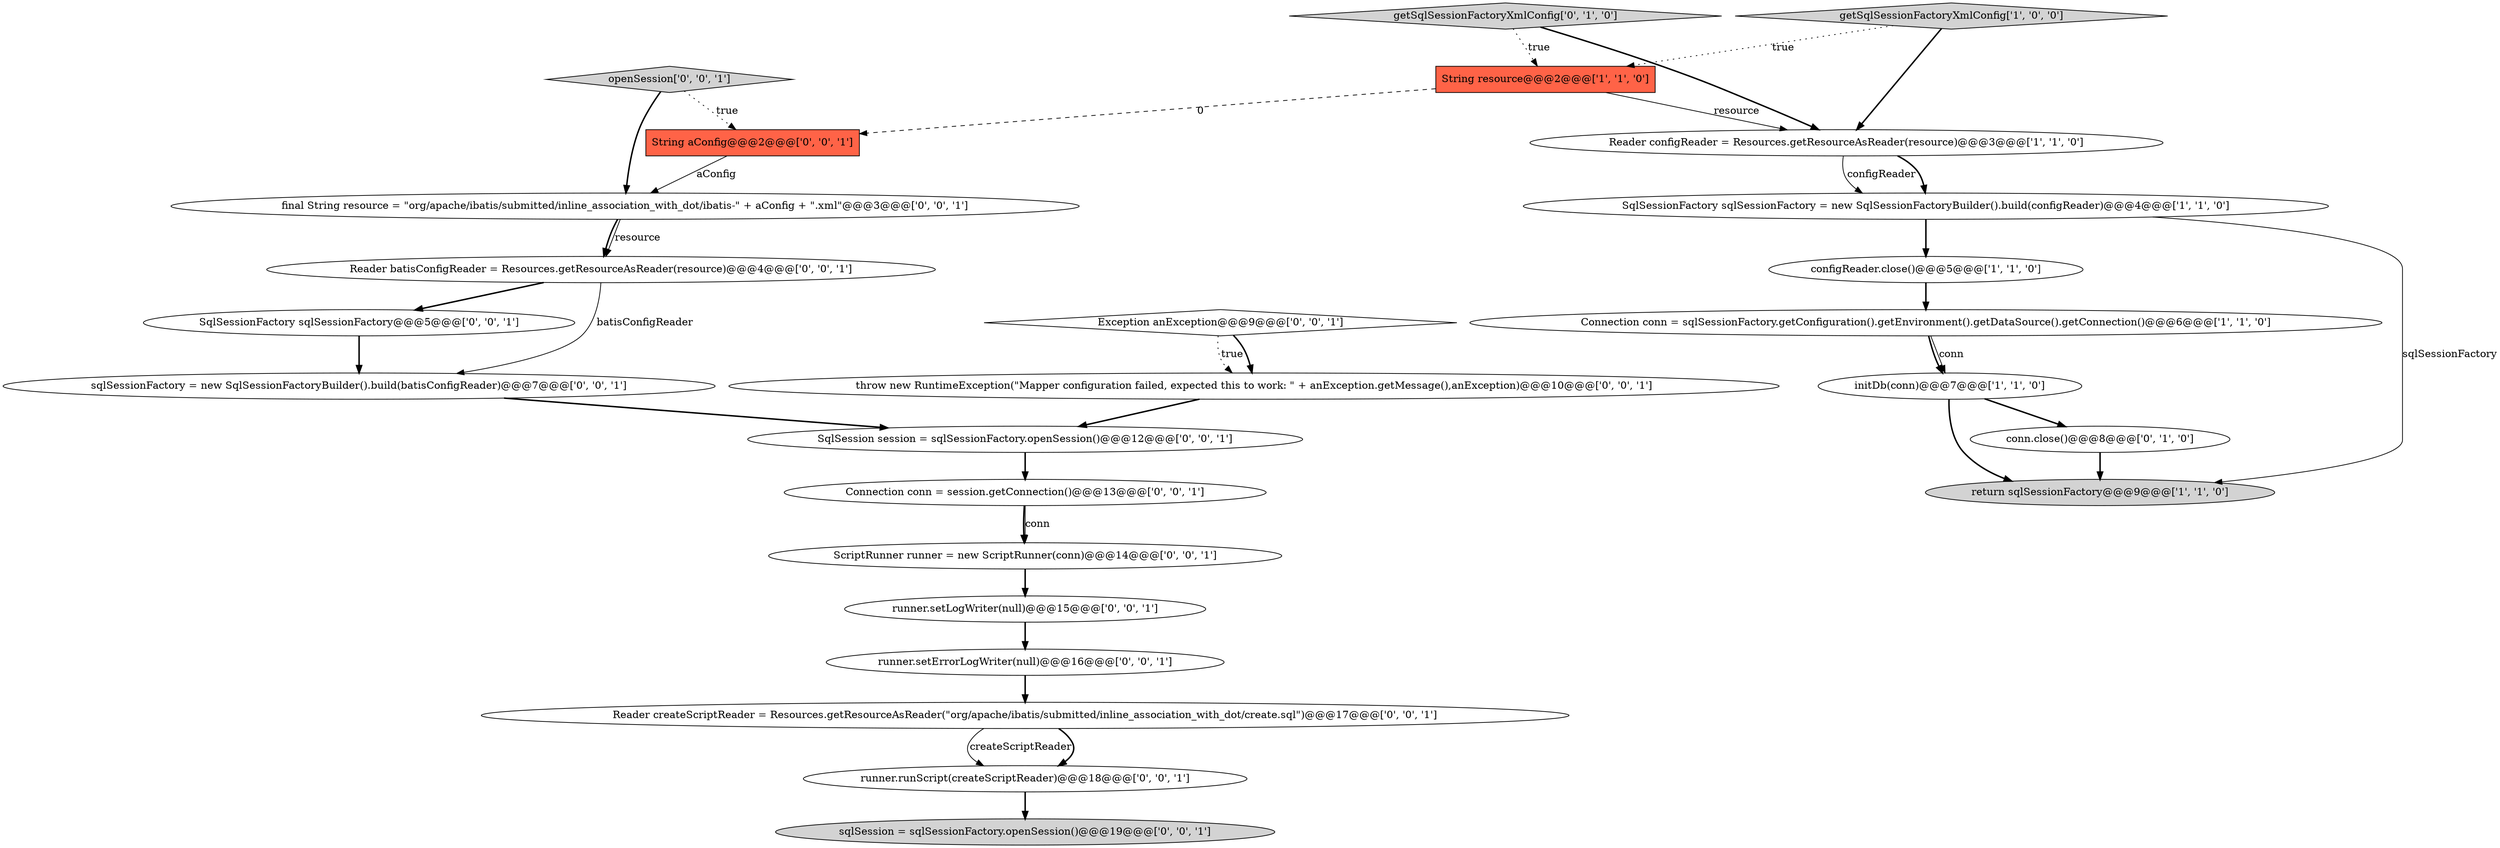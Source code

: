 digraph {
9 [style = filled, label = "getSqlSessionFactoryXmlConfig['0', '1', '0']", fillcolor = lightgray, shape = diamond image = "AAA0AAABBB2BBB"];
12 [style = filled, label = "openSession['0', '0', '1']", fillcolor = lightgray, shape = diamond image = "AAA0AAABBB3BBB"];
19 [style = filled, label = "String aConfig@@@2@@@['0', '0', '1']", fillcolor = tomato, shape = box image = "AAA0AAABBB3BBB"];
11 [style = filled, label = "Reader batisConfigReader = Resources.getResourceAsReader(resource)@@@4@@@['0', '0', '1']", fillcolor = white, shape = ellipse image = "AAA0AAABBB3BBB"];
5 [style = filled, label = "return sqlSessionFactory@@@9@@@['1', '1', '0']", fillcolor = lightgray, shape = ellipse image = "AAA0AAABBB1BBB"];
23 [style = filled, label = "Reader createScriptReader = Resources.getResourceAsReader(\"org/apache/ibatis/submitted/inline_association_with_dot/create.sql\")@@@17@@@['0', '0', '1']", fillcolor = white, shape = ellipse image = "AAA0AAABBB3BBB"];
13 [style = filled, label = "SqlSessionFactory sqlSessionFactory@@@5@@@['0', '0', '1']", fillcolor = white, shape = ellipse image = "AAA0AAABBB3BBB"];
17 [style = filled, label = "runner.setLogWriter(null)@@@15@@@['0', '0', '1']", fillcolor = white, shape = ellipse image = "AAA0AAABBB3BBB"];
0 [style = filled, label = "String resource@@@2@@@['1', '1', '0']", fillcolor = tomato, shape = box image = "AAA0AAABBB1BBB"];
8 [style = filled, label = "conn.close()@@@8@@@['0', '1', '0']", fillcolor = white, shape = ellipse image = "AAA1AAABBB2BBB"];
2 [style = filled, label = "SqlSessionFactory sqlSessionFactory = new SqlSessionFactoryBuilder().build(configReader)@@@4@@@['1', '1', '0']", fillcolor = white, shape = ellipse image = "AAA0AAABBB1BBB"];
7 [style = filled, label = "configReader.close()@@@5@@@['1', '1', '0']", fillcolor = white, shape = ellipse image = "AAA0AAABBB1BBB"];
20 [style = filled, label = "throw new RuntimeException(\"Mapper configuration failed, expected this to work: \" + anException.getMessage(),anException)@@@10@@@['0', '0', '1']", fillcolor = white, shape = ellipse image = "AAA0AAABBB3BBB"];
3 [style = filled, label = "Connection conn = sqlSessionFactory.getConfiguration().getEnvironment().getDataSource().getConnection()@@@6@@@['1', '1', '0']", fillcolor = white, shape = ellipse image = "AAA0AAABBB1BBB"];
25 [style = filled, label = "ScriptRunner runner = new ScriptRunner(conn)@@@14@@@['0', '0', '1']", fillcolor = white, shape = ellipse image = "AAA0AAABBB3BBB"];
16 [style = filled, label = "Connection conn = session.getConnection()@@@13@@@['0', '0', '1']", fillcolor = white, shape = ellipse image = "AAA0AAABBB3BBB"];
22 [style = filled, label = "final String resource = \"org/apache/ibatis/submitted/inline_association_with_dot/ibatis-\" + aConfig + \".xml\"@@@3@@@['0', '0', '1']", fillcolor = white, shape = ellipse image = "AAA0AAABBB3BBB"];
10 [style = filled, label = "sqlSessionFactory = new SqlSessionFactoryBuilder().build(batisConfigReader)@@@7@@@['0', '0', '1']", fillcolor = white, shape = ellipse image = "AAA0AAABBB3BBB"];
21 [style = filled, label = "runner.runScript(createScriptReader)@@@18@@@['0', '0', '1']", fillcolor = white, shape = ellipse image = "AAA0AAABBB3BBB"];
4 [style = filled, label = "Reader configReader = Resources.getResourceAsReader(resource)@@@3@@@['1', '1', '0']", fillcolor = white, shape = ellipse image = "AAA0AAABBB1BBB"];
6 [style = filled, label = "getSqlSessionFactoryXmlConfig['1', '0', '0']", fillcolor = lightgray, shape = diamond image = "AAA0AAABBB1BBB"];
15 [style = filled, label = "sqlSession = sqlSessionFactory.openSession()@@@19@@@['0', '0', '1']", fillcolor = lightgray, shape = ellipse image = "AAA0AAABBB3BBB"];
18 [style = filled, label = "SqlSession session = sqlSessionFactory.openSession()@@@12@@@['0', '0', '1']", fillcolor = white, shape = ellipse image = "AAA0AAABBB3BBB"];
1 [style = filled, label = "initDb(conn)@@@7@@@['1', '1', '0']", fillcolor = white, shape = ellipse image = "AAA0AAABBB1BBB"];
24 [style = filled, label = "runner.setErrorLogWriter(null)@@@16@@@['0', '0', '1']", fillcolor = white, shape = ellipse image = "AAA0AAABBB3BBB"];
14 [style = filled, label = "Exception anException@@@9@@@['0', '0', '1']", fillcolor = white, shape = diamond image = "AAA0AAABBB3BBB"];
22->11 [style = bold, label=""];
0->19 [style = dashed, label="0"];
19->22 [style = solid, label="aConfig"];
6->4 [style = bold, label=""];
8->5 [style = bold, label=""];
11->10 [style = solid, label="batisConfigReader"];
9->4 [style = bold, label=""];
21->15 [style = bold, label=""];
23->21 [style = solid, label="createScriptReader"];
24->23 [style = bold, label=""];
9->0 [style = dotted, label="true"];
2->7 [style = bold, label=""];
16->25 [style = bold, label=""];
20->18 [style = bold, label=""];
12->19 [style = dotted, label="true"];
1->8 [style = bold, label=""];
4->2 [style = solid, label="configReader"];
25->17 [style = bold, label=""];
3->1 [style = bold, label=""];
4->2 [style = bold, label=""];
10->18 [style = bold, label=""];
0->4 [style = solid, label="resource"];
12->22 [style = bold, label=""];
7->3 [style = bold, label=""];
23->21 [style = bold, label=""];
6->0 [style = dotted, label="true"];
2->5 [style = solid, label="sqlSessionFactory"];
3->1 [style = solid, label="conn"];
17->24 [style = bold, label=""];
18->16 [style = bold, label=""];
11->13 [style = bold, label=""];
22->11 [style = solid, label="resource"];
14->20 [style = dotted, label="true"];
13->10 [style = bold, label=""];
14->20 [style = bold, label=""];
16->25 [style = solid, label="conn"];
1->5 [style = bold, label=""];
}
